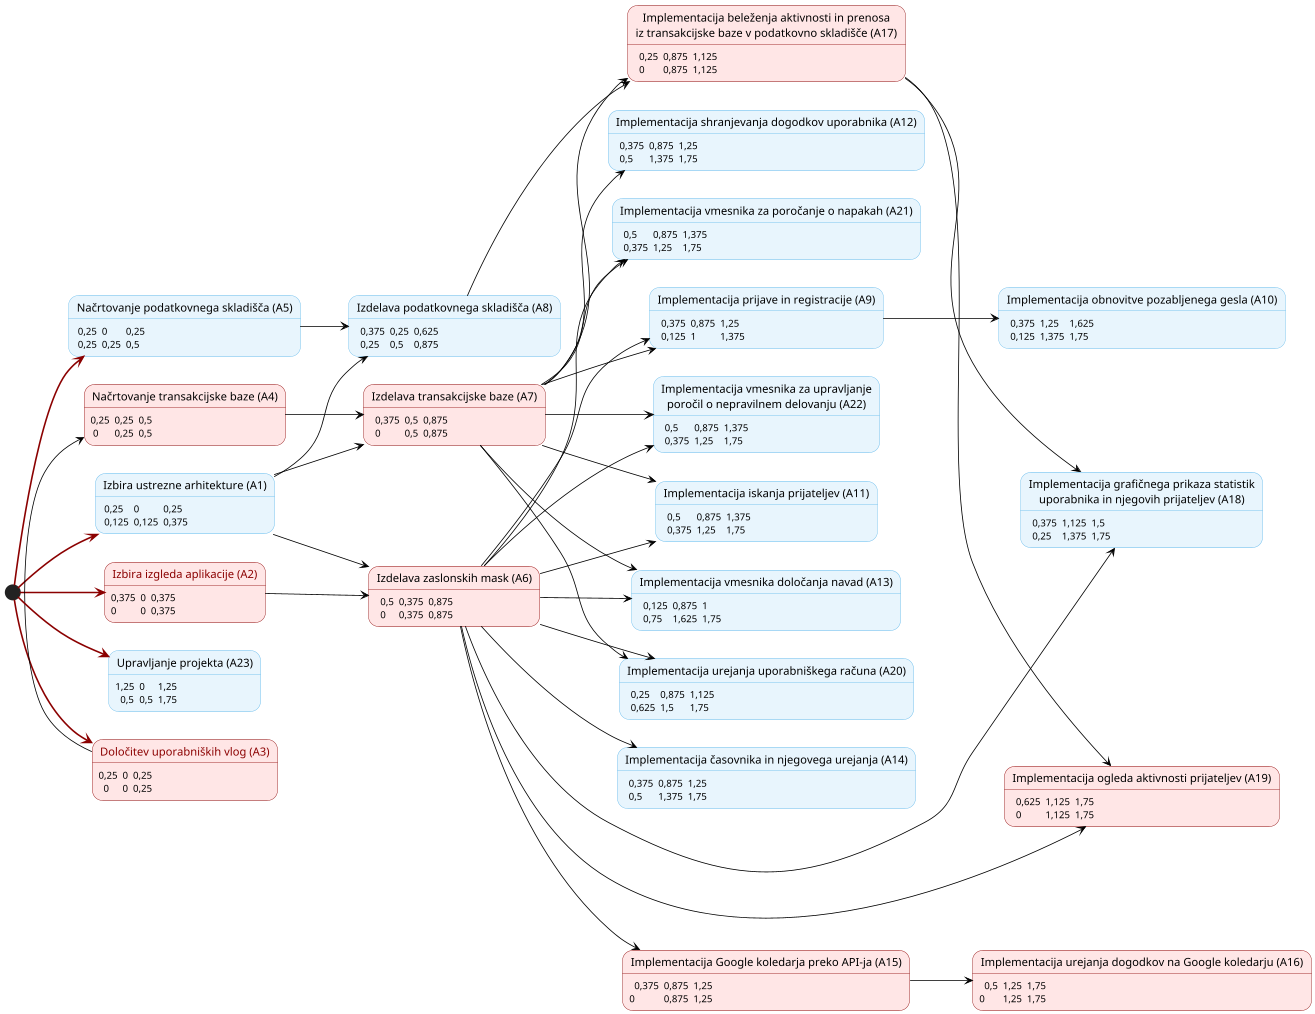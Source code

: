 @startuml "PERT diagram"

skinparam backgroundColor transparent
left to right direction

scale 0.8

<style>
stateDiagram {
  arrow {
    LineColor black
  }
}
</style>

skinparam State {
  BackgroundColor #e8f5fd
  BorderColor #5FB8EC
}

skinparam defaultTextAlignment center

state "Izbira ustrezne arhitekture (A1)" as A1 : <#e8f5fd,#e8f5fd>|  0,25 | 0 | 0,25 |\n|  0,125 | 0,125 | 0,375 |
state "<color:darkred>Izbira izgleda aplikacije (A2)</color>" as A2 #ffe6e6;line:darkred : <#ffe6e6,#ffe6e6>| 0,375 | 0 | 0,375 |\n| 0 | 0 | 0,375 |
state "<color:darkred>Določitev uporabniških vlog (A3)</color>" as A3 #ffe6e6;line:darkred : <#ffe6e6,#ffe6e6>| 0,25 | 0 | 0,25 |\n|   0 | 0 | 0,25 |
state "Načrtovanje transakcijske baze (A4)" as A4 #ffe6e6;line:darkred : <#ffe6e6,#ffe6e6>| 0,25 | 0,25 | 0,5 |\n|  0 | 0,25 | 0,5 |
state "Načrtovanje podatkovnega skladišča (A5)" as A5 : <#e8f5fd,#e8f5fd>|  0,25 | 0 | 0,25 |\n|  0,25 | 0,25 | 0,5 |
state "Izdelava zaslonskih mask (A6)" as A6 #ffe6e6;line:darkred : <#ffe6e6,#ffe6e6>|   0,5 | 0,375 | 0,875 |\n|   0 | 0,375 | 0,875 |
state "Izdelava transakcijske baze (A7)" as A7 #ffe6e6;line:darkred : <#ffe6e6,#ffe6e6>|   0,375 | 0,5 | 0,875 |\n|   0 | 0,5 | 0,875 |
state "Izdelava podatkovnega skladišča (A8)" as A8 : <#e8f5fd,#e8f5fd>|   0,375 | 0,25 | 0,625 |\n|   0,25 | 0,5 | 0,875 |
state "Implementacija prijave in registracije (A9)" as A9 : <#e8f5fd,#e8f5fd>|   0,375 | 0,875 | 1,25 |\n|   0,125 | 1 | 1,375 |
state "Implementacija obnovitve pozabljenega gesla (A10)" as A10 : <#e8f5fd,#e8f5fd>|   0,375 | 1,25 | 1,625 |\n|   0,125 | 1,375 | 1,75 |
state "Implementacija iskanja prijateljev (A11)" as A11 : <#e8f5fd,#e8f5fd>|   0,5 | 0,875 | 1,375 |\n|   0,375 | 1,25 | 1,75 |
state "Implementacija shranjevanja dogodkov uporabnika (A12)" as A12 : <#e8f5fd,#e8f5fd>|   0,375 | 0,875 | 1,25 |\n|   0,5 | 1,375 | 1,75 |
state "Implementacija vmesnika določanja navad (A13)" as A13 : <#e8f5fd,#e8f5fd>|   0,125 | 0,875 | 1 |\n|   0,75 | 1,625 | 1,75 |
state "Implementacija časovnika in njegovega urejanja (A14)" as A14 : <#e8f5fd,#e8f5fd>|   0,375 | 0,875 | 1,25 |\n|   0,5 | 1,375 | 1,75 |
state "Implementacija Google koledarja preko API-ja (A15)" as A15 #ffe6e6;line:darkred : <#ffe6e6,#ffe6e6>|   0,375 | 0,875 | 1,25 |\n| 0 | 0,875 | 1,25 |
state "Implementacija urejanja dogodkov na Google koledarju (A16)" as A16 #ffe6e6;line:darkred : <#ffe6e6,#ffe6e6>|   0,5 | 1,25 | 1,75 |\n| 0 | 1,25 | 1,75 |
state "Implementacija beleženja aktivnosti in prenosa\niz transakcijske baze v podatkovno skladišče (A17)" as A17 #ffe6e6;line:darkred : <#ffe6e6,#ffe6e6>|   0,25 | 0,875 | 1,125 |\n|   0 | 0,875 | 1,125 |
state "Implementacija grafičnega prikaza statistik\nuporabnika in njegovih prijateljev (A18)" as A18 : <#e8f5fd,#e8f5fd>|   0,375 | 1,125 | 1,5 |\n|   0,25 | 1,375 | 1,75 |
state "Implementacija ogleda aktivnosti prijateljev (A19)" as A19 #ffe6e6;line:darkred : <#ffe6e6,#ffe6e6>|   0,625 | 1,125 | 1,75 |\n|   0 | 1,125 | 1,75 |
state "Implementacija urejanja uporabniškega računa (A20)" as A20 : <#e8f5fd,#e8f5fd>|   0,25 | 0,875 | 1,125 |\n|   0,625 | 1,5 | 1,75 |
state "Implementacija vmesnika za poročanje o napakah (A21)" as A21 : <#e8f5fd,#e8f5fd>|   0,5 | 0,875 | 1,375 |\n|   0,375 | 1,25 | 1,75 |
state "Implementacija vmesnika za upravljanje\nporočil o nepravilnem delovanju (A22)" as A22 : <#e8f5fd,#e8f5fd>|   0,5 | 0,875 | 1,375 |\n|   0,375 | 1,25 | 1,75 |
state "Upravljanje projekta (A23)" as A23 : <#e8f5fd,#e8f5fd>| 1,25 | 0 | 1,25 |\n|   0,5 | 0,5 | 1,75 |

[*] -[#darkred,bold]-> A1
[*] -[#darkred,bold]-> A2
[*] -[#darkred,bold]-> A3
[*] -[#darkred,bold]-> A5

A3-> A4

A1 --> A6
A2 --> A6

A1 --> A7
A4 --> A7

A1 --> A8
A5 --> A8

A6 --> A9
A7 --> A9

A9 --> A10

A6 --> A11
A7 --> A11

A7 --> A12

A6 --> A13
A7 --> A13

A6 --> A14

A6 --> A15

A15 --> A16

A7 --> A17
A8 --> A17

A6 --> A18
A17 --> A18

A6 --> A19
A17 --> A19

A6 --> A20
A7 --> A20

A6 --> A21
A7 --> A21

A6 --> A22
A7 --> A22

[*] -[#darkred,bold]-> A23

'A3 --> [*]
'A23 --> [*]
'A14 --> [*]
'A13 --> [*]
'A20 --> [*]
'A21 --> [*]
'A1 --> A2
'A1 -[#darkred,bold]-> A3
'A2 --> [*]
'A3 -[#darkred,bold]-> [*]

@enduml
